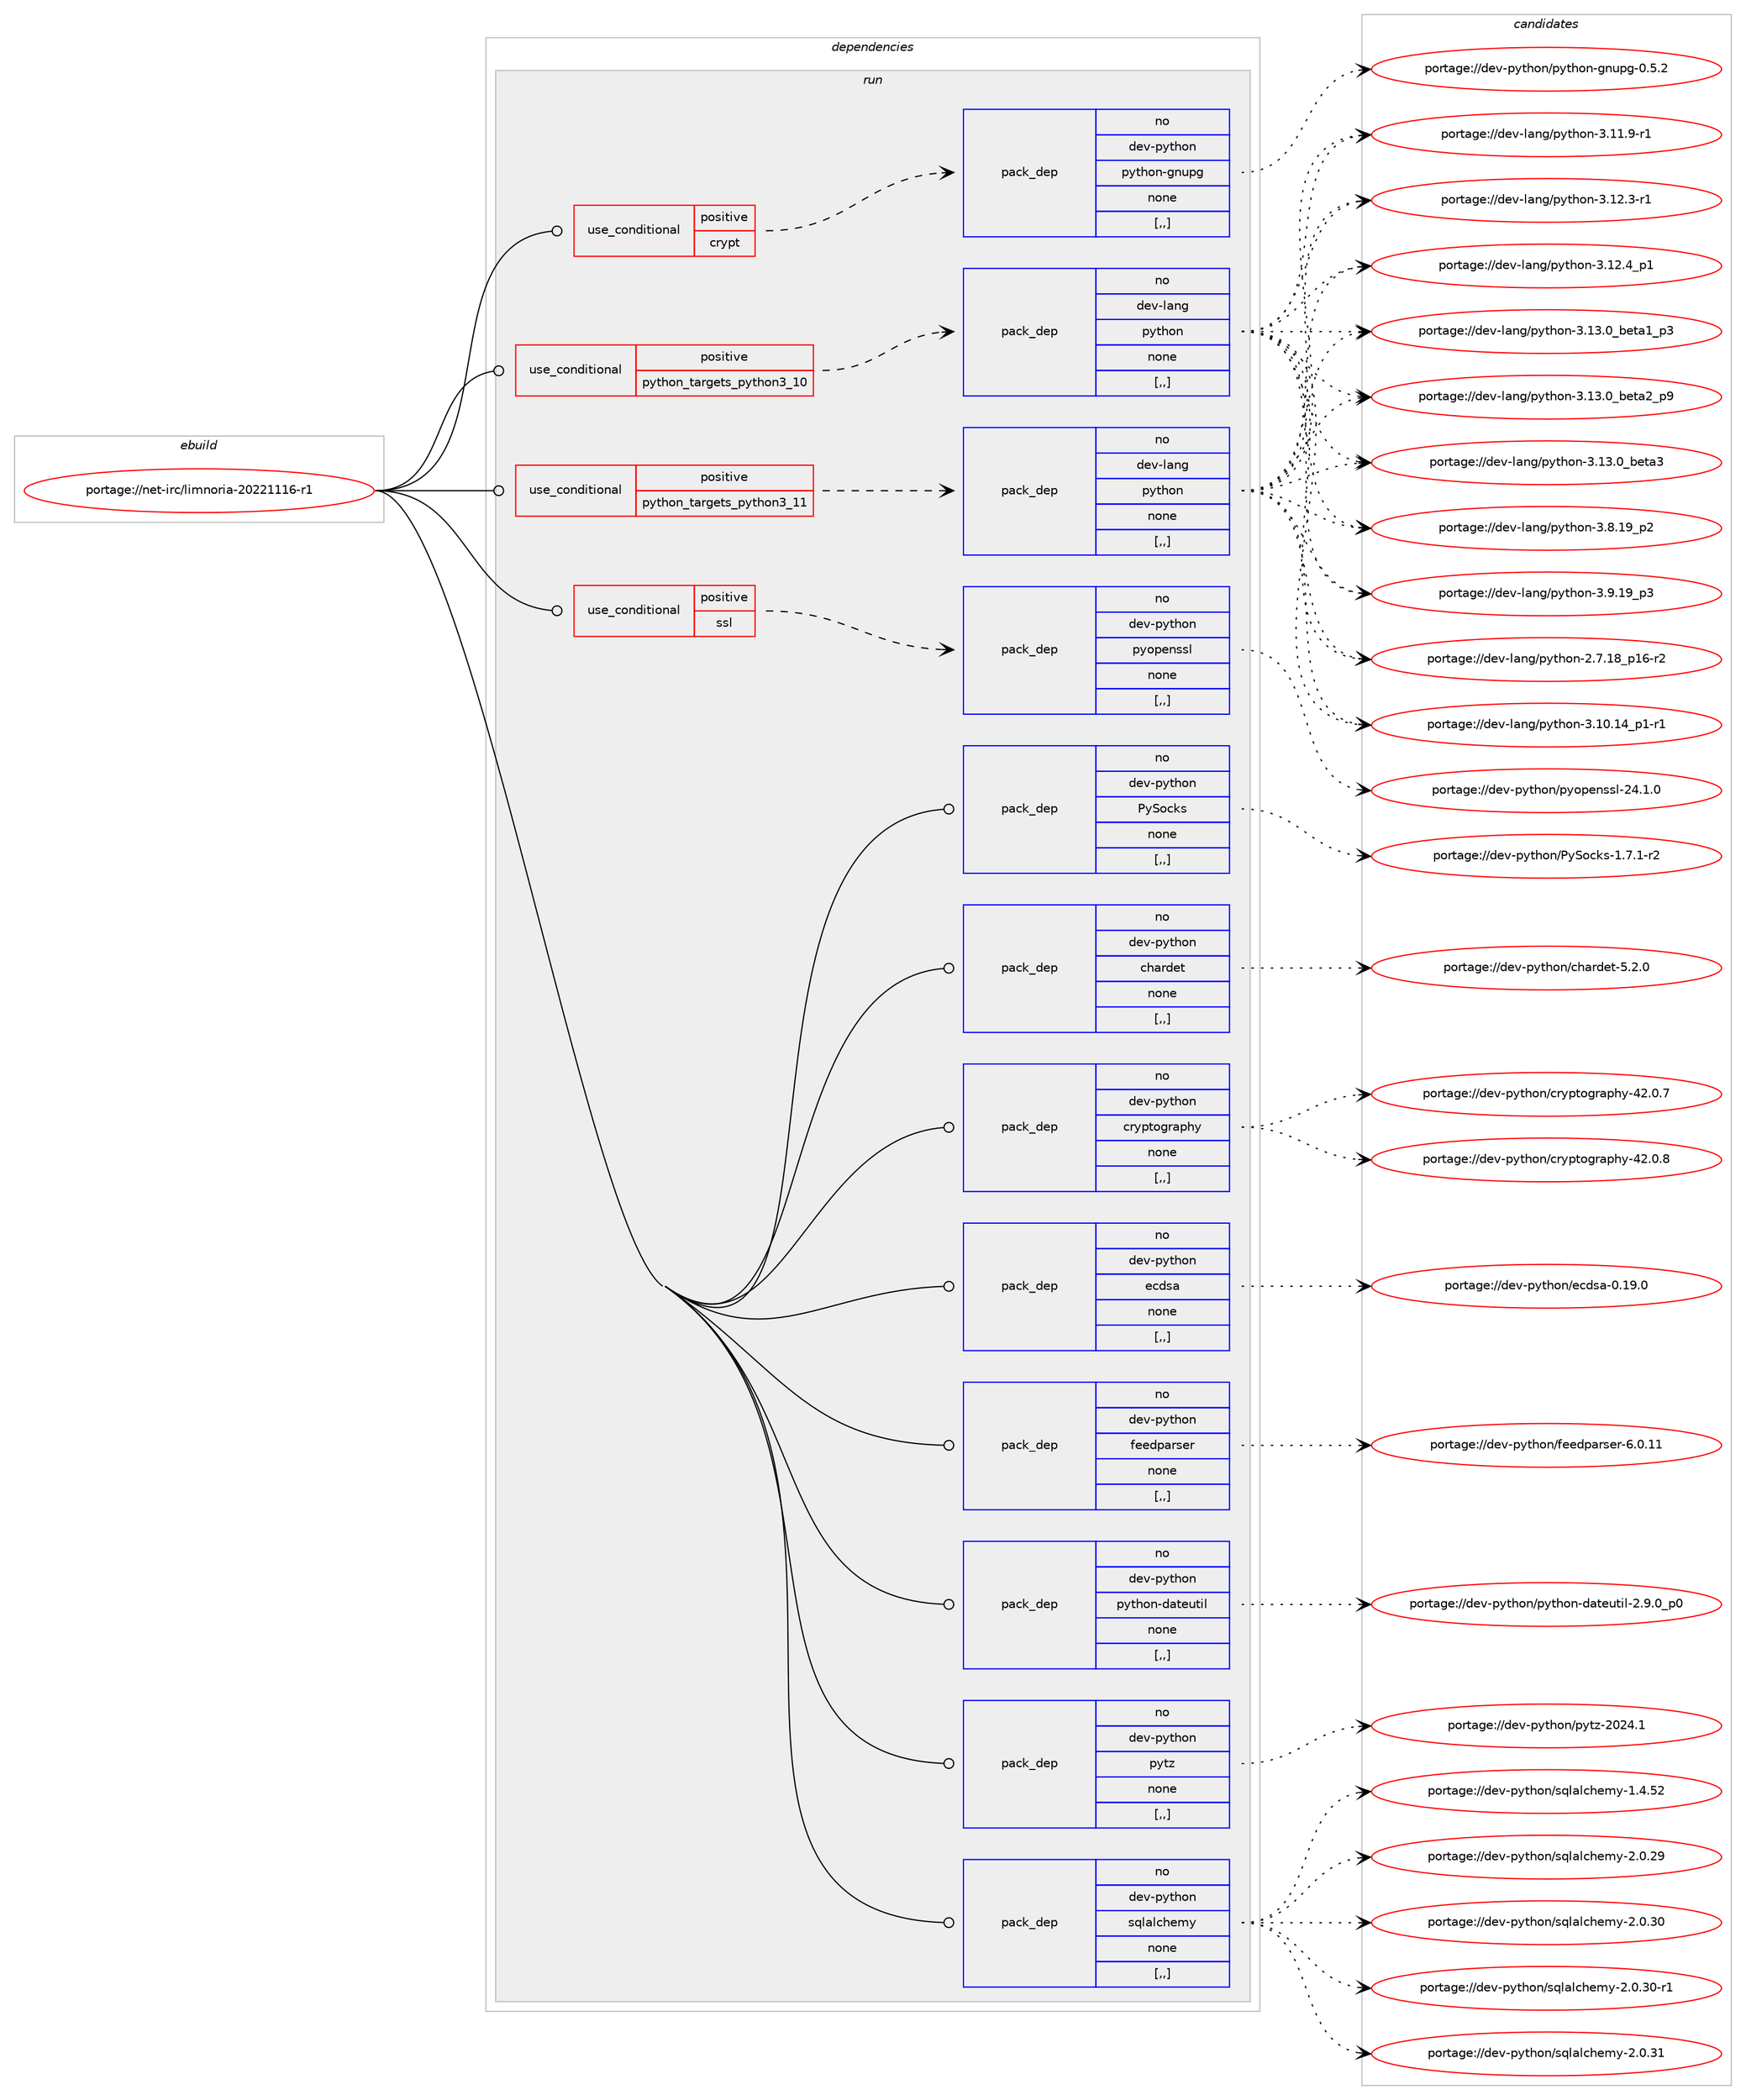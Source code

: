 digraph prolog {

# *************
# Graph options
# *************

newrank=true;
concentrate=true;
compound=true;
graph [rankdir=LR,fontname=Helvetica,fontsize=10,ranksep=1.5];#, ranksep=2.5, nodesep=0.2];
edge  [arrowhead=vee];
node  [fontname=Helvetica,fontsize=10];

# **********
# The ebuild
# **********

subgraph cluster_leftcol {
color=gray;
rank=same;
label=<<i>ebuild</i>>;
id [label="portage://net-irc/limnoria-20221116-r1", color=red, width=4, href="../net-irc/limnoria-20221116-r1.svg"];
}

# ****************
# The dependencies
# ****************

subgraph cluster_midcol {
color=gray;
label=<<i>dependencies</i>>;
subgraph cluster_compile {
fillcolor="#eeeeee";
style=filled;
label=<<i>compile</i>>;
}
subgraph cluster_compileandrun {
fillcolor="#eeeeee";
style=filled;
label=<<i>compile and run</i>>;
}
subgraph cluster_run {
fillcolor="#eeeeee";
style=filled;
label=<<i>run</i>>;
subgraph cond90213 {
dependency347582 [label=<<TABLE BORDER="0" CELLBORDER="1" CELLSPACING="0" CELLPADDING="4"><TR><TD ROWSPAN="3" CELLPADDING="10">use_conditional</TD></TR><TR><TD>positive</TD></TR><TR><TD>crypt</TD></TR></TABLE>>, shape=none, color=red];
subgraph pack254794 {
dependency347583 [label=<<TABLE BORDER="0" CELLBORDER="1" CELLSPACING="0" CELLPADDING="4" WIDTH="220"><TR><TD ROWSPAN="6" CELLPADDING="30">pack_dep</TD></TR><TR><TD WIDTH="110">no</TD></TR><TR><TD>dev-python</TD></TR><TR><TD>python-gnupg</TD></TR><TR><TD>none</TD></TR><TR><TD>[,,]</TD></TR></TABLE>>, shape=none, color=blue];
}
dependency347582:e -> dependency347583:w [weight=20,style="dashed",arrowhead="vee"];
}
id:e -> dependency347582:w [weight=20,style="solid",arrowhead="odot"];
subgraph cond90214 {
dependency347584 [label=<<TABLE BORDER="0" CELLBORDER="1" CELLSPACING="0" CELLPADDING="4"><TR><TD ROWSPAN="3" CELLPADDING="10">use_conditional</TD></TR><TR><TD>positive</TD></TR><TR><TD>python_targets_python3_10</TD></TR></TABLE>>, shape=none, color=red];
subgraph pack254795 {
dependency347585 [label=<<TABLE BORDER="0" CELLBORDER="1" CELLSPACING="0" CELLPADDING="4" WIDTH="220"><TR><TD ROWSPAN="6" CELLPADDING="30">pack_dep</TD></TR><TR><TD WIDTH="110">no</TD></TR><TR><TD>dev-lang</TD></TR><TR><TD>python</TD></TR><TR><TD>none</TD></TR><TR><TD>[,,]</TD></TR></TABLE>>, shape=none, color=blue];
}
dependency347584:e -> dependency347585:w [weight=20,style="dashed",arrowhead="vee"];
}
id:e -> dependency347584:w [weight=20,style="solid",arrowhead="odot"];
subgraph cond90215 {
dependency347586 [label=<<TABLE BORDER="0" CELLBORDER="1" CELLSPACING="0" CELLPADDING="4"><TR><TD ROWSPAN="3" CELLPADDING="10">use_conditional</TD></TR><TR><TD>positive</TD></TR><TR><TD>python_targets_python3_11</TD></TR></TABLE>>, shape=none, color=red];
subgraph pack254796 {
dependency347587 [label=<<TABLE BORDER="0" CELLBORDER="1" CELLSPACING="0" CELLPADDING="4" WIDTH="220"><TR><TD ROWSPAN="6" CELLPADDING="30">pack_dep</TD></TR><TR><TD WIDTH="110">no</TD></TR><TR><TD>dev-lang</TD></TR><TR><TD>python</TD></TR><TR><TD>none</TD></TR><TR><TD>[,,]</TD></TR></TABLE>>, shape=none, color=blue];
}
dependency347586:e -> dependency347587:w [weight=20,style="dashed",arrowhead="vee"];
}
id:e -> dependency347586:w [weight=20,style="solid",arrowhead="odot"];
subgraph cond90216 {
dependency347588 [label=<<TABLE BORDER="0" CELLBORDER="1" CELLSPACING="0" CELLPADDING="4"><TR><TD ROWSPAN="3" CELLPADDING="10">use_conditional</TD></TR><TR><TD>positive</TD></TR><TR><TD>ssl</TD></TR></TABLE>>, shape=none, color=red];
subgraph pack254797 {
dependency347589 [label=<<TABLE BORDER="0" CELLBORDER="1" CELLSPACING="0" CELLPADDING="4" WIDTH="220"><TR><TD ROWSPAN="6" CELLPADDING="30">pack_dep</TD></TR><TR><TD WIDTH="110">no</TD></TR><TR><TD>dev-python</TD></TR><TR><TD>pyopenssl</TD></TR><TR><TD>none</TD></TR><TR><TD>[,,]</TD></TR></TABLE>>, shape=none, color=blue];
}
dependency347588:e -> dependency347589:w [weight=20,style="dashed",arrowhead="vee"];
}
id:e -> dependency347588:w [weight=20,style="solid",arrowhead="odot"];
subgraph pack254798 {
dependency347590 [label=<<TABLE BORDER="0" CELLBORDER="1" CELLSPACING="0" CELLPADDING="4" WIDTH="220"><TR><TD ROWSPAN="6" CELLPADDING="30">pack_dep</TD></TR><TR><TD WIDTH="110">no</TD></TR><TR><TD>dev-python</TD></TR><TR><TD>PySocks</TD></TR><TR><TD>none</TD></TR><TR><TD>[,,]</TD></TR></TABLE>>, shape=none, color=blue];
}
id:e -> dependency347590:w [weight=20,style="solid",arrowhead="odot"];
subgraph pack254799 {
dependency347591 [label=<<TABLE BORDER="0" CELLBORDER="1" CELLSPACING="0" CELLPADDING="4" WIDTH="220"><TR><TD ROWSPAN="6" CELLPADDING="30">pack_dep</TD></TR><TR><TD WIDTH="110">no</TD></TR><TR><TD>dev-python</TD></TR><TR><TD>chardet</TD></TR><TR><TD>none</TD></TR><TR><TD>[,,]</TD></TR></TABLE>>, shape=none, color=blue];
}
id:e -> dependency347591:w [weight=20,style="solid",arrowhead="odot"];
subgraph pack254800 {
dependency347592 [label=<<TABLE BORDER="0" CELLBORDER="1" CELLSPACING="0" CELLPADDING="4" WIDTH="220"><TR><TD ROWSPAN="6" CELLPADDING="30">pack_dep</TD></TR><TR><TD WIDTH="110">no</TD></TR><TR><TD>dev-python</TD></TR><TR><TD>cryptography</TD></TR><TR><TD>none</TD></TR><TR><TD>[,,]</TD></TR></TABLE>>, shape=none, color=blue];
}
id:e -> dependency347592:w [weight=20,style="solid",arrowhead="odot"];
subgraph pack254801 {
dependency347593 [label=<<TABLE BORDER="0" CELLBORDER="1" CELLSPACING="0" CELLPADDING="4" WIDTH="220"><TR><TD ROWSPAN="6" CELLPADDING="30">pack_dep</TD></TR><TR><TD WIDTH="110">no</TD></TR><TR><TD>dev-python</TD></TR><TR><TD>ecdsa</TD></TR><TR><TD>none</TD></TR><TR><TD>[,,]</TD></TR></TABLE>>, shape=none, color=blue];
}
id:e -> dependency347593:w [weight=20,style="solid",arrowhead="odot"];
subgraph pack254802 {
dependency347594 [label=<<TABLE BORDER="0" CELLBORDER="1" CELLSPACING="0" CELLPADDING="4" WIDTH="220"><TR><TD ROWSPAN="6" CELLPADDING="30">pack_dep</TD></TR><TR><TD WIDTH="110">no</TD></TR><TR><TD>dev-python</TD></TR><TR><TD>feedparser</TD></TR><TR><TD>none</TD></TR><TR><TD>[,,]</TD></TR></TABLE>>, shape=none, color=blue];
}
id:e -> dependency347594:w [weight=20,style="solid",arrowhead="odot"];
subgraph pack254803 {
dependency347595 [label=<<TABLE BORDER="0" CELLBORDER="1" CELLSPACING="0" CELLPADDING="4" WIDTH="220"><TR><TD ROWSPAN="6" CELLPADDING="30">pack_dep</TD></TR><TR><TD WIDTH="110">no</TD></TR><TR><TD>dev-python</TD></TR><TR><TD>python-dateutil</TD></TR><TR><TD>none</TD></TR><TR><TD>[,,]</TD></TR></TABLE>>, shape=none, color=blue];
}
id:e -> dependency347595:w [weight=20,style="solid",arrowhead="odot"];
subgraph pack254804 {
dependency347596 [label=<<TABLE BORDER="0" CELLBORDER="1" CELLSPACING="0" CELLPADDING="4" WIDTH="220"><TR><TD ROWSPAN="6" CELLPADDING="30">pack_dep</TD></TR><TR><TD WIDTH="110">no</TD></TR><TR><TD>dev-python</TD></TR><TR><TD>pytz</TD></TR><TR><TD>none</TD></TR><TR><TD>[,,]</TD></TR></TABLE>>, shape=none, color=blue];
}
id:e -> dependency347596:w [weight=20,style="solid",arrowhead="odot"];
subgraph pack254805 {
dependency347597 [label=<<TABLE BORDER="0" CELLBORDER="1" CELLSPACING="0" CELLPADDING="4" WIDTH="220"><TR><TD ROWSPAN="6" CELLPADDING="30">pack_dep</TD></TR><TR><TD WIDTH="110">no</TD></TR><TR><TD>dev-python</TD></TR><TR><TD>sqlalchemy</TD></TR><TR><TD>none</TD></TR><TR><TD>[,,]</TD></TR></TABLE>>, shape=none, color=blue];
}
id:e -> dependency347597:w [weight=20,style="solid",arrowhead="odot"];
}
}

# **************
# The candidates
# **************

subgraph cluster_choices {
rank=same;
color=gray;
label=<<i>candidates</i>>;

subgraph choice254794 {
color=black;
nodesep=1;
choice100101118451121211161041111104711212111610411111045103110117112103454846534650 [label="portage://dev-python/python-gnupg-0.5.2", color=red, width=4,href="../dev-python/python-gnupg-0.5.2.svg"];
dependency347583:e -> choice100101118451121211161041111104711212111610411111045103110117112103454846534650:w [style=dotted,weight="100"];
}
subgraph choice254795 {
color=black;
nodesep=1;
choice100101118451089711010347112121116104111110455046554649569511249544511450 [label="portage://dev-lang/python-2.7.18_p16-r2", color=red, width=4,href="../dev-lang/python-2.7.18_p16-r2.svg"];
choice100101118451089711010347112121116104111110455146494846495295112494511449 [label="portage://dev-lang/python-3.10.14_p1-r1", color=red, width=4,href="../dev-lang/python-3.10.14_p1-r1.svg"];
choice100101118451089711010347112121116104111110455146494946574511449 [label="portage://dev-lang/python-3.11.9-r1", color=red, width=4,href="../dev-lang/python-3.11.9-r1.svg"];
choice100101118451089711010347112121116104111110455146495046514511449 [label="portage://dev-lang/python-3.12.3-r1", color=red, width=4,href="../dev-lang/python-3.12.3-r1.svg"];
choice100101118451089711010347112121116104111110455146495046529511249 [label="portage://dev-lang/python-3.12.4_p1", color=red, width=4,href="../dev-lang/python-3.12.4_p1.svg"];
choice10010111845108971101034711212111610411111045514649514648959810111697499511251 [label="portage://dev-lang/python-3.13.0_beta1_p3", color=red, width=4,href="../dev-lang/python-3.13.0_beta1_p3.svg"];
choice10010111845108971101034711212111610411111045514649514648959810111697509511257 [label="portage://dev-lang/python-3.13.0_beta2_p9", color=red, width=4,href="../dev-lang/python-3.13.0_beta2_p9.svg"];
choice1001011184510897110103471121211161041111104551464951464895981011169751 [label="portage://dev-lang/python-3.13.0_beta3", color=red, width=4,href="../dev-lang/python-3.13.0_beta3.svg"];
choice100101118451089711010347112121116104111110455146564649579511250 [label="portage://dev-lang/python-3.8.19_p2", color=red, width=4,href="../dev-lang/python-3.8.19_p2.svg"];
choice100101118451089711010347112121116104111110455146574649579511251 [label="portage://dev-lang/python-3.9.19_p3", color=red, width=4,href="../dev-lang/python-3.9.19_p3.svg"];
dependency347585:e -> choice100101118451089711010347112121116104111110455046554649569511249544511450:w [style=dotted,weight="100"];
dependency347585:e -> choice100101118451089711010347112121116104111110455146494846495295112494511449:w [style=dotted,weight="100"];
dependency347585:e -> choice100101118451089711010347112121116104111110455146494946574511449:w [style=dotted,weight="100"];
dependency347585:e -> choice100101118451089711010347112121116104111110455146495046514511449:w [style=dotted,weight="100"];
dependency347585:e -> choice100101118451089711010347112121116104111110455146495046529511249:w [style=dotted,weight="100"];
dependency347585:e -> choice10010111845108971101034711212111610411111045514649514648959810111697499511251:w [style=dotted,weight="100"];
dependency347585:e -> choice10010111845108971101034711212111610411111045514649514648959810111697509511257:w [style=dotted,weight="100"];
dependency347585:e -> choice1001011184510897110103471121211161041111104551464951464895981011169751:w [style=dotted,weight="100"];
dependency347585:e -> choice100101118451089711010347112121116104111110455146564649579511250:w [style=dotted,weight="100"];
dependency347585:e -> choice100101118451089711010347112121116104111110455146574649579511251:w [style=dotted,weight="100"];
}
subgraph choice254796 {
color=black;
nodesep=1;
choice100101118451089711010347112121116104111110455046554649569511249544511450 [label="portage://dev-lang/python-2.7.18_p16-r2", color=red, width=4,href="../dev-lang/python-2.7.18_p16-r2.svg"];
choice100101118451089711010347112121116104111110455146494846495295112494511449 [label="portage://dev-lang/python-3.10.14_p1-r1", color=red, width=4,href="../dev-lang/python-3.10.14_p1-r1.svg"];
choice100101118451089711010347112121116104111110455146494946574511449 [label="portage://dev-lang/python-3.11.9-r1", color=red, width=4,href="../dev-lang/python-3.11.9-r1.svg"];
choice100101118451089711010347112121116104111110455146495046514511449 [label="portage://dev-lang/python-3.12.3-r1", color=red, width=4,href="../dev-lang/python-3.12.3-r1.svg"];
choice100101118451089711010347112121116104111110455146495046529511249 [label="portage://dev-lang/python-3.12.4_p1", color=red, width=4,href="../dev-lang/python-3.12.4_p1.svg"];
choice10010111845108971101034711212111610411111045514649514648959810111697499511251 [label="portage://dev-lang/python-3.13.0_beta1_p3", color=red, width=4,href="../dev-lang/python-3.13.0_beta1_p3.svg"];
choice10010111845108971101034711212111610411111045514649514648959810111697509511257 [label="portage://dev-lang/python-3.13.0_beta2_p9", color=red, width=4,href="../dev-lang/python-3.13.0_beta2_p9.svg"];
choice1001011184510897110103471121211161041111104551464951464895981011169751 [label="portage://dev-lang/python-3.13.0_beta3", color=red, width=4,href="../dev-lang/python-3.13.0_beta3.svg"];
choice100101118451089711010347112121116104111110455146564649579511250 [label="portage://dev-lang/python-3.8.19_p2", color=red, width=4,href="../dev-lang/python-3.8.19_p2.svg"];
choice100101118451089711010347112121116104111110455146574649579511251 [label="portage://dev-lang/python-3.9.19_p3", color=red, width=4,href="../dev-lang/python-3.9.19_p3.svg"];
dependency347587:e -> choice100101118451089711010347112121116104111110455046554649569511249544511450:w [style=dotted,weight="100"];
dependency347587:e -> choice100101118451089711010347112121116104111110455146494846495295112494511449:w [style=dotted,weight="100"];
dependency347587:e -> choice100101118451089711010347112121116104111110455146494946574511449:w [style=dotted,weight="100"];
dependency347587:e -> choice100101118451089711010347112121116104111110455146495046514511449:w [style=dotted,weight="100"];
dependency347587:e -> choice100101118451089711010347112121116104111110455146495046529511249:w [style=dotted,weight="100"];
dependency347587:e -> choice10010111845108971101034711212111610411111045514649514648959810111697499511251:w [style=dotted,weight="100"];
dependency347587:e -> choice10010111845108971101034711212111610411111045514649514648959810111697509511257:w [style=dotted,weight="100"];
dependency347587:e -> choice1001011184510897110103471121211161041111104551464951464895981011169751:w [style=dotted,weight="100"];
dependency347587:e -> choice100101118451089711010347112121116104111110455146564649579511250:w [style=dotted,weight="100"];
dependency347587:e -> choice100101118451089711010347112121116104111110455146574649579511251:w [style=dotted,weight="100"];
}
subgraph choice254797 {
color=black;
nodesep=1;
choice100101118451121211161041111104711212111111210111011511510845505246494648 [label="portage://dev-python/pyopenssl-24.1.0", color=red, width=4,href="../dev-python/pyopenssl-24.1.0.svg"];
dependency347589:e -> choice100101118451121211161041111104711212111111210111011511510845505246494648:w [style=dotted,weight="100"];
}
subgraph choice254798 {
color=black;
nodesep=1;
choice10010111845112121116104111110478012183111991071154549465546494511450 [label="portage://dev-python/PySocks-1.7.1-r2", color=red, width=4,href="../dev-python/PySocks-1.7.1-r2.svg"];
dependency347590:e -> choice10010111845112121116104111110478012183111991071154549465546494511450:w [style=dotted,weight="100"];
}
subgraph choice254799 {
color=black;
nodesep=1;
choice10010111845112121116104111110479910497114100101116455346504648 [label="portage://dev-python/chardet-5.2.0", color=red, width=4,href="../dev-python/chardet-5.2.0.svg"];
dependency347591:e -> choice10010111845112121116104111110479910497114100101116455346504648:w [style=dotted,weight="100"];
}
subgraph choice254800 {
color=black;
nodesep=1;
choice1001011184511212111610411111047991141211121161111031149711210412145525046484655 [label="portage://dev-python/cryptography-42.0.7", color=red, width=4,href="../dev-python/cryptography-42.0.7.svg"];
choice1001011184511212111610411111047991141211121161111031149711210412145525046484656 [label="portage://dev-python/cryptography-42.0.8", color=red, width=4,href="../dev-python/cryptography-42.0.8.svg"];
dependency347592:e -> choice1001011184511212111610411111047991141211121161111031149711210412145525046484655:w [style=dotted,weight="100"];
dependency347592:e -> choice1001011184511212111610411111047991141211121161111031149711210412145525046484656:w [style=dotted,weight="100"];
}
subgraph choice254801 {
color=black;
nodesep=1;
choice1001011184511212111610411111047101991001159745484649574648 [label="portage://dev-python/ecdsa-0.19.0", color=red, width=4,href="../dev-python/ecdsa-0.19.0.svg"];
dependency347593:e -> choice1001011184511212111610411111047101991001159745484649574648:w [style=dotted,weight="100"];
}
subgraph choice254802 {
color=black;
nodesep=1;
choice10010111845112121116104111110471021011011001129711411510111445544648464949 [label="portage://dev-python/feedparser-6.0.11", color=red, width=4,href="../dev-python/feedparser-6.0.11.svg"];
dependency347594:e -> choice10010111845112121116104111110471021011011001129711411510111445544648464949:w [style=dotted,weight="100"];
}
subgraph choice254803 {
color=black;
nodesep=1;
choice100101118451121211161041111104711212111610411111045100971161011171161051084550465746489511248 [label="portage://dev-python/python-dateutil-2.9.0_p0", color=red, width=4,href="../dev-python/python-dateutil-2.9.0_p0.svg"];
dependency347595:e -> choice100101118451121211161041111104711212111610411111045100971161011171161051084550465746489511248:w [style=dotted,weight="100"];
}
subgraph choice254804 {
color=black;
nodesep=1;
choice100101118451121211161041111104711212111612245504850524649 [label="portage://dev-python/pytz-2024.1", color=red, width=4,href="../dev-python/pytz-2024.1.svg"];
dependency347596:e -> choice100101118451121211161041111104711212111612245504850524649:w [style=dotted,weight="100"];
}
subgraph choice254805 {
color=black;
nodesep=1;
choice1001011184511212111610411111047115113108971089910410110912145494652465350 [label="portage://dev-python/sqlalchemy-1.4.52", color=red, width=4,href="../dev-python/sqlalchemy-1.4.52.svg"];
choice1001011184511212111610411111047115113108971089910410110912145504648465057 [label="portage://dev-python/sqlalchemy-2.0.29", color=red, width=4,href="../dev-python/sqlalchemy-2.0.29.svg"];
choice1001011184511212111610411111047115113108971089910410110912145504648465148 [label="portage://dev-python/sqlalchemy-2.0.30", color=red, width=4,href="../dev-python/sqlalchemy-2.0.30.svg"];
choice10010111845112121116104111110471151131089710899104101109121455046484651484511449 [label="portage://dev-python/sqlalchemy-2.0.30-r1", color=red, width=4,href="../dev-python/sqlalchemy-2.0.30-r1.svg"];
choice1001011184511212111610411111047115113108971089910410110912145504648465149 [label="portage://dev-python/sqlalchemy-2.0.31", color=red, width=4,href="../dev-python/sqlalchemy-2.0.31.svg"];
dependency347597:e -> choice1001011184511212111610411111047115113108971089910410110912145494652465350:w [style=dotted,weight="100"];
dependency347597:e -> choice1001011184511212111610411111047115113108971089910410110912145504648465057:w [style=dotted,weight="100"];
dependency347597:e -> choice1001011184511212111610411111047115113108971089910410110912145504648465148:w [style=dotted,weight="100"];
dependency347597:e -> choice10010111845112121116104111110471151131089710899104101109121455046484651484511449:w [style=dotted,weight="100"];
dependency347597:e -> choice1001011184511212111610411111047115113108971089910410110912145504648465149:w [style=dotted,weight="100"];
}
}

}
